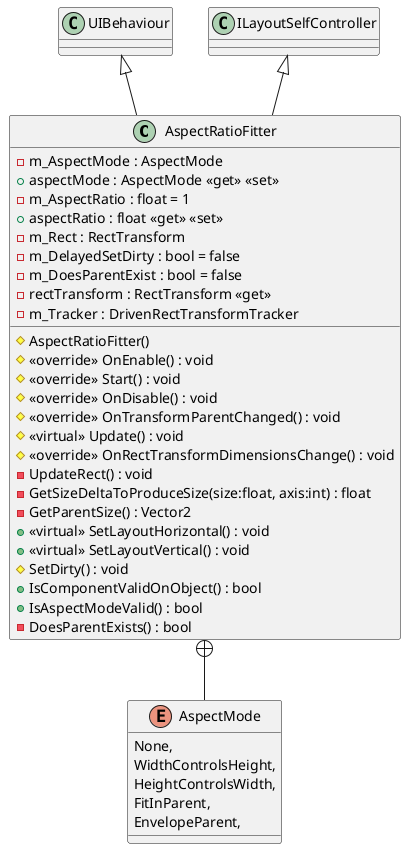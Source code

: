 @startuml
class AspectRatioFitter {
    - m_AspectMode : AspectMode
    + aspectMode : AspectMode <<get>> <<set>>
    - m_AspectRatio : float = 1
    + aspectRatio : float <<get>> <<set>>
    - m_Rect : RectTransform
    - m_DelayedSetDirty : bool = false
    - m_DoesParentExist : bool = false
    - rectTransform : RectTransform <<get>>
    - m_Tracker : DrivenRectTransformTracker
    # AspectRatioFitter()
    # <<override>> OnEnable() : void
    # <<override>> Start() : void
    # <<override>> OnDisable() : void
    # <<override>> OnTransformParentChanged() : void
    # <<virtual>> Update() : void
    # <<override>> OnRectTransformDimensionsChange() : void
    - UpdateRect() : void
    - GetSizeDeltaToProduceSize(size:float, axis:int) : float
    - GetParentSize() : Vector2
    + <<virtual>> SetLayoutHorizontal() : void
    + <<virtual>> SetLayoutVertical() : void
    # SetDirty() : void
    + IsComponentValidOnObject() : bool
    + IsAspectModeValid() : bool
    - DoesParentExists() : bool
}
enum AspectMode {
    None,
    WidthControlsHeight,
    HeightControlsWidth,
    FitInParent,
    EnvelopeParent,
}
UIBehaviour <|-- AspectRatioFitter
ILayoutSelfController <|-- AspectRatioFitter
AspectRatioFitter +-- AspectMode
@enduml
